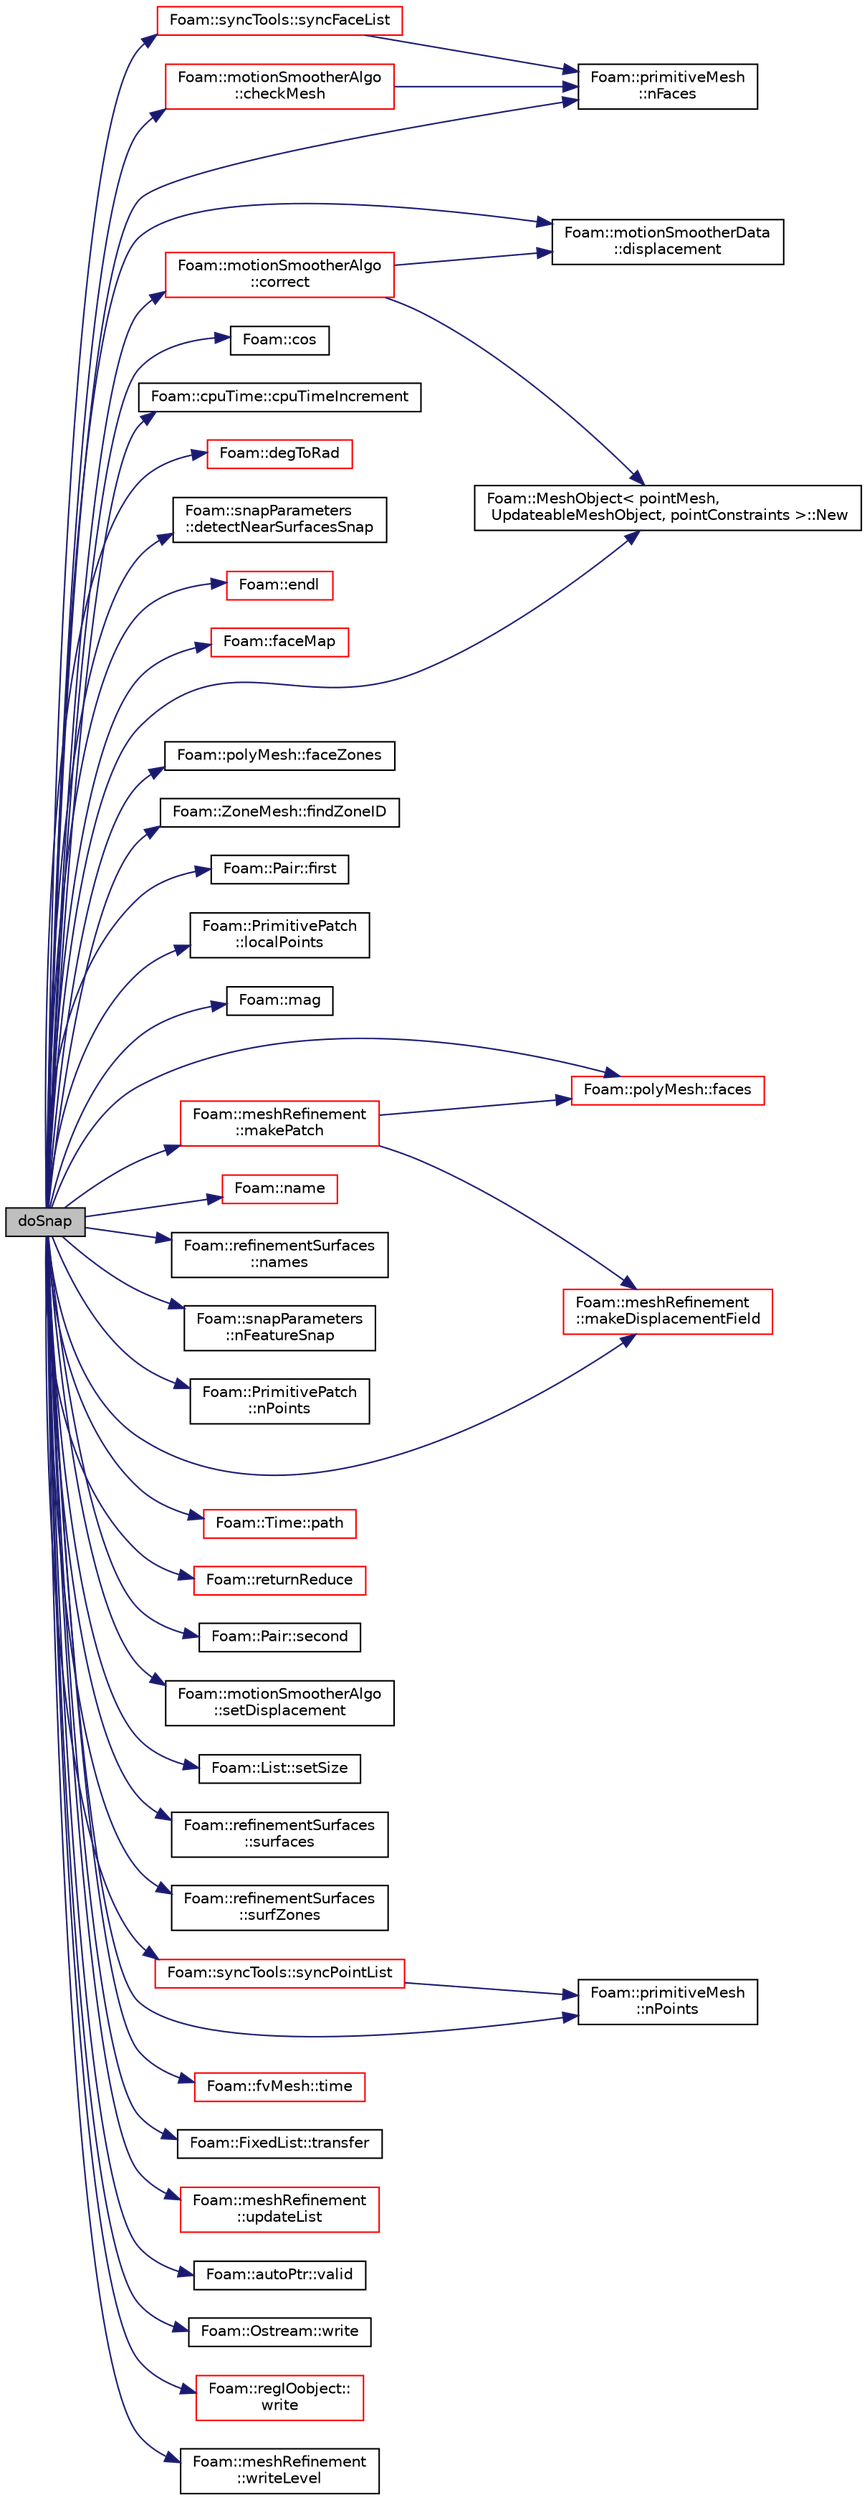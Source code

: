 digraph "doSnap"
{
  bgcolor="transparent";
  edge [fontname="Helvetica",fontsize="10",labelfontname="Helvetica",labelfontsize="10"];
  node [fontname="Helvetica",fontsize="10",shape=record];
  rankdir="LR";
  Node5805 [label="doSnap",height=0.2,width=0.4,color="black", fillcolor="grey75", style="filled", fontcolor="black"];
  Node5805 -> Node5806 [color="midnightblue",fontsize="10",style="solid",fontname="Helvetica"];
  Node5806 [label="Foam::motionSmootherAlgo\l::checkMesh",height=0.2,width=0.4,color="red",URL="$a22297.html#afbe9420d4dac86e78be8408bd5475536",tooltip="Check mesh with mesh settings in dict. Collects incorrect faces. "];
  Node5806 -> Node5808 [color="midnightblue",fontsize="10",style="solid",fontname="Helvetica"];
  Node5808 [label="Foam::primitiveMesh\l::nFaces",height=0.2,width=0.4,color="black",URL="$a28685.html#abe602c985a3c9ffa67176e969e77ca6f"];
  Node5805 -> Node5809 [color="midnightblue",fontsize="10",style="solid",fontname="Helvetica"];
  Node5809 [label="Foam::motionSmootherAlgo\l::correct",height=0.2,width=0.4,color="red",URL="$a22297.html#a3ae44b28050c3aa494c1d8e18cf618c1",tooltip="Take over existing mesh position. "];
  Node5809 -> Node5811 [color="midnightblue",fontsize="10",style="solid",fontname="Helvetica"];
  Node5811 [label="Foam::motionSmootherData\l::displacement",height=0.2,width=0.4,color="black",URL="$a22305.html#a385ef78c10bfc635b81bec6ef42e051b",tooltip="Reference to displacement field. "];
  Node5809 -> Node5814 [color="midnightblue",fontsize="10",style="solid",fontname="Helvetica"];
  Node5814 [label="Foam::MeshObject\< pointMesh,\l UpdateableMeshObject, pointConstraints \>::New",height=0.2,width=0.4,color="black",URL="$a28289.html#ab61cc2091ec1fd7e08e8948e84235a05"];
  Node5805 -> Node5890 [color="midnightblue",fontsize="10",style="solid",fontname="Helvetica"];
  Node5890 [label="Foam::cos",height=0.2,width=0.4,color="black",URL="$a21851.html#aebb41a148f7cf44b63e12f69e487e49f"];
  Node5805 -> Node5891 [color="midnightblue",fontsize="10",style="solid",fontname="Helvetica"];
  Node5891 [label="Foam::cpuTime::cpuTimeIncrement",height=0.2,width=0.4,color="black",URL="$a29837.html#a4175329836735c8e826766a016455fa1",tooltip="Return CPU time (in seconds) since last call to cpuTimeIncrement() "];
  Node5805 -> Node5892 [color="midnightblue",fontsize="10",style="solid",fontname="Helvetica"];
  Node5892 [label="Foam::degToRad",height=0.2,width=0.4,color="red",URL="$a21851.html#af706f965be4d1457b0f1e7fade1c0118",tooltip="Conversion from degrees to radians. "];
  Node5805 -> Node5894 [color="midnightblue",fontsize="10",style="solid",fontname="Helvetica"];
  Node5894 [label="Foam::snapParameters\l::detectNearSurfacesSnap",height=0.2,width=0.4,color="black",URL="$a25905.html#acd065eecbe4d602e1b46c20a21e75b8c"];
  Node5805 -> Node5811 [color="midnightblue",fontsize="10",style="solid",fontname="Helvetica"];
  Node5805 -> Node5819 [color="midnightblue",fontsize="10",style="solid",fontname="Helvetica"];
  Node5819 [label="Foam::endl",height=0.2,width=0.4,color="red",URL="$a21851.html#a2db8fe02a0d3909e9351bb4275b23ce4",tooltip="Add newline and flush stream. "];
  Node5805 -> Node5895 [color="midnightblue",fontsize="10",style="solid",fontname="Helvetica"];
  Node5895 [label="Foam::faceMap",height=0.2,width=0.4,color="red",URL="$a21851.html#aa77215843e964fac259ab06e68d0ee02"];
  Node5805 -> Node5821 [color="midnightblue",fontsize="10",style="solid",fontname="Helvetica"];
  Node5821 [label="Foam::polyMesh::faces",height=0.2,width=0.4,color="red",URL="$a28565.html#a431c0a24765f0bb6d32f6a03ce0e9b57",tooltip="Return raw faces. "];
  Node5805 -> Node5901 [color="midnightblue",fontsize="10",style="solid",fontname="Helvetica"];
  Node5901 [label="Foam::polyMesh::faceZones",height=0.2,width=0.4,color="black",URL="$a28565.html#af216614a0f9997169eea2cade46dc9ba",tooltip="Return face zone mesh. "];
  Node5805 -> Node5902 [color="midnightblue",fontsize="10",style="solid",fontname="Helvetica"];
  Node5902 [label="Foam::ZoneMesh::findZoneID",height=0.2,width=0.4,color="black",URL="$a28677.html#a13d1a124b375b062a1c226196db8b486",tooltip="Find zone index given a name. "];
  Node5805 -> Node5903 [color="midnightblue",fontsize="10",style="solid",fontname="Helvetica"];
  Node5903 [label="Foam::Pair::first",height=0.2,width=0.4,color="black",URL="$a28793.html#af9a77dbc46937c80ca5fceef711c7628",tooltip="Return first. "];
  Node5805 -> Node5904 [color="midnightblue",fontsize="10",style="solid",fontname="Helvetica"];
  Node5904 [label="Foam::PrimitivePatch\l::localPoints",height=0.2,width=0.4,color="black",URL="$a28693.html#aca6c65ee2831bb6795149af7635640a2",tooltip="Return pointField of points in patch. "];
  Node5805 -> Node5876 [color="midnightblue",fontsize="10",style="solid",fontname="Helvetica"];
  Node5876 [label="Foam::mag",height=0.2,width=0.4,color="black",URL="$a21851.html#a929da2a3fdcf3dacbbe0487d3a330dae"];
  Node5805 -> Node5905 [color="midnightblue",fontsize="10",style="solid",fontname="Helvetica"];
  Node5905 [label="Foam::meshRefinement\l::makeDisplacementField",height=0.2,width=0.4,color="red",URL="$a25857.html#ab021a3506ff50fe3b6cedb2ac43f9a17",tooltip="Helper function to make a pointVectorField with correct. "];
  Node5805 -> Node5910 [color="midnightblue",fontsize="10",style="solid",fontname="Helvetica"];
  Node5910 [label="Foam::meshRefinement\l::makePatch",height=0.2,width=0.4,color="red",URL="$a25857.html#aca2e02beb44887a5eede2d5061d6eb54",tooltip="Create patch from set of patches. "];
  Node5910 -> Node5821 [color="midnightblue",fontsize="10",style="solid",fontname="Helvetica"];
  Node5910 -> Node5905 [color="midnightblue",fontsize="10",style="solid",fontname="Helvetica"];
  Node5805 -> Node5911 [color="midnightblue",fontsize="10",style="solid",fontname="Helvetica"];
  Node5911 [label="Foam::name",height=0.2,width=0.4,color="red",URL="$a21851.html#adcb0df2bd4953cb6bb390272d8263c3a",tooltip="Return a string representation of a complex. "];
  Node5805 -> Node5914 [color="midnightblue",fontsize="10",style="solid",fontname="Helvetica"];
  Node5914 [label="Foam::refinementSurfaces\l::names",height=0.2,width=0.4,color="black",URL="$a25881.html#a27d373299f0deccc315cf7b63994d8f9",tooltip="Names of surfaces. "];
  Node5805 -> Node5814 [color="midnightblue",fontsize="10",style="solid",fontname="Helvetica"];
  Node5805 -> Node5808 [color="midnightblue",fontsize="10",style="solid",fontname="Helvetica"];
  Node5805 -> Node5915 [color="midnightblue",fontsize="10",style="solid",fontname="Helvetica"];
  Node5915 [label="Foam::snapParameters\l::nFeatureSnap",height=0.2,width=0.4,color="black",URL="$a25905.html#a661cd6cc536daf217b1b5c6c0fc70caa"];
  Node5805 -> Node5916 [color="midnightblue",fontsize="10",style="solid",fontname="Helvetica"];
  Node5916 [label="Foam::PrimitivePatch\l::nPoints",height=0.2,width=0.4,color="black",URL="$a28693.html#a1c886a784a597459dbf2d9470798e9dd",tooltip="Return number of points supporting patch faces. "];
  Node5805 -> Node5884 [color="midnightblue",fontsize="10",style="solid",fontname="Helvetica"];
  Node5884 [label="Foam::primitiveMesh\l::nPoints",height=0.2,width=0.4,color="black",URL="$a28685.html#a1c886a784a597459dbf2d9470798e9dd"];
  Node5805 -> Node5917 [color="midnightblue",fontsize="10",style="solid",fontname="Helvetica"];
  Node5917 [label="Foam::Time::path",height=0.2,width=0.4,color="red",URL="$a27457.html#a3a68a482f9904838898709bec94fedc5",tooltip="Return path. "];
  Node5805 -> Node5922 [color="midnightblue",fontsize="10",style="solid",fontname="Helvetica"];
  Node5922 [label="Foam::returnReduce",height=0.2,width=0.4,color="red",URL="$a21851.html#a8d528a67d2a9c6fe4fb94bc86872624b"];
  Node5805 -> Node5935 [color="midnightblue",fontsize="10",style="solid",fontname="Helvetica"];
  Node5935 [label="Foam::Pair::second",height=0.2,width=0.4,color="black",URL="$a28793.html#a8830e4ad5e9523343cc9288f59931b5f",tooltip="Return second. "];
  Node5805 -> Node5881 [color="midnightblue",fontsize="10",style="solid",fontname="Helvetica"];
  Node5881 [label="Foam::motionSmootherAlgo\l::setDisplacement",height=0.2,width=0.4,color="black",URL="$a22297.html#a856c4be9adaf4b4ade6db576a3d833bf",tooltip="Set displacement field from displacement on patch points. "];
  Node5805 -> Node5870 [color="midnightblue",fontsize="10",style="solid",fontname="Helvetica"];
  Node5870 [label="Foam::List::setSize",height=0.2,width=0.4,color="black",URL="$a26833.html#aedb985ffeaf1bdbfeccc2a8730405703",tooltip="Reset size of List. "];
  Node5805 -> Node5936 [color="midnightblue",fontsize="10",style="solid",fontname="Helvetica"];
  Node5936 [label="Foam::refinementSurfaces\l::surfaces",height=0.2,width=0.4,color="black",URL="$a25881.html#aecbcb64045a3d1f599507e1dbd376c88"];
  Node5805 -> Node5937 [color="midnightblue",fontsize="10",style="solid",fontname="Helvetica"];
  Node5937 [label="Foam::refinementSurfaces\l::surfZones",height=0.2,width=0.4,color="black",URL="$a25881.html#ab01f5ea8179426ce11414d1e1fee91e5"];
  Node5805 -> Node5938 [color="midnightblue",fontsize="10",style="solid",fontname="Helvetica"];
  Node5938 [label="Foam::syncTools::syncFaceList",height=0.2,width=0.4,color="red",URL="$a28657.html#abed40ebf1b90b365509600f5e7b004b7",tooltip="Synchronize values on all mesh faces. "];
  Node5938 -> Node5808 [color="midnightblue",fontsize="10",style="solid",fontname="Helvetica"];
  Node5805 -> Node5882 [color="midnightblue",fontsize="10",style="solid",fontname="Helvetica"];
  Node5882 [label="Foam::syncTools::syncPointList",height=0.2,width=0.4,color="red",URL="$a28657.html#a197ed77a9101bdfb37253bd3f507c017",tooltip="Synchronize values on all mesh points. "];
  Node5882 -> Node5884 [color="midnightblue",fontsize="10",style="solid",fontname="Helvetica"];
  Node5805 -> Node6036 [color="midnightblue",fontsize="10",style="solid",fontname="Helvetica"];
  Node6036 [label="Foam::fvMesh::time",height=0.2,width=0.4,color="red",URL="$a23593.html#a0d94096809fe3376b29a2a29ca11bb18",tooltip="Return the top-level database. "];
  Node5805 -> Node6216 [color="midnightblue",fontsize="10",style="solid",fontname="Helvetica"];
  Node6216 [label="Foam::FixedList::transfer",height=0.2,width=0.4,color="black",URL="$a27009.html#ad199ea6fc3eb573dd9192b5606943cdd",tooltip="Copy (not transfer) the argument contents. "];
  Node5805 -> Node6217 [color="midnightblue",fontsize="10",style="solid",fontname="Helvetica"];
  Node6217 [label="Foam::meshRefinement\l::updateList",height=0.2,width=0.4,color="red",URL="$a25857.html#acb22f124478b6f5cd17b2d7dad384cf8",tooltip="Helper: reorder list according to map. "];
  Node5805 -> Node6192 [color="midnightblue",fontsize="10",style="solid",fontname="Helvetica"];
  Node6192 [label="Foam::autoPtr::valid",height=0.2,width=0.4,color="black",URL="$a27073.html#a315419f26d3c59fa143b49b90a019049",tooltip="Return true if the autoPtr valid (ie, the pointer is set) "];
  Node5805 -> Node6077 [color="midnightblue",fontsize="10",style="solid",fontname="Helvetica"];
  Node6077 [label="Foam::Ostream::write",height=0.2,width=0.4,color="black",URL="$a27345.html#a81a19ad9e4098b4701cc8bab9a59d78b",tooltip="Write next token to stream. "];
  Node5805 -> Node6104 [color="midnightblue",fontsize="10",style="solid",fontname="Helvetica"];
  Node6104 [label="Foam::regIOobject::\lwrite",height=0.2,width=0.4,color="red",URL="$a27441.html#ad48b7b943e88478c15879659cce7aebc",tooltip="Write using setting from DB. "];
  Node5805 -> Node6255 [color="midnightblue",fontsize="10",style="solid",fontname="Helvetica"];
  Node6255 [label="Foam::meshRefinement\l::writeLevel",height=0.2,width=0.4,color="black",URL="$a25857.html#aeffc4049f055c08fd23bede34d7a1d0b",tooltip="Get/set write level. "];
}
